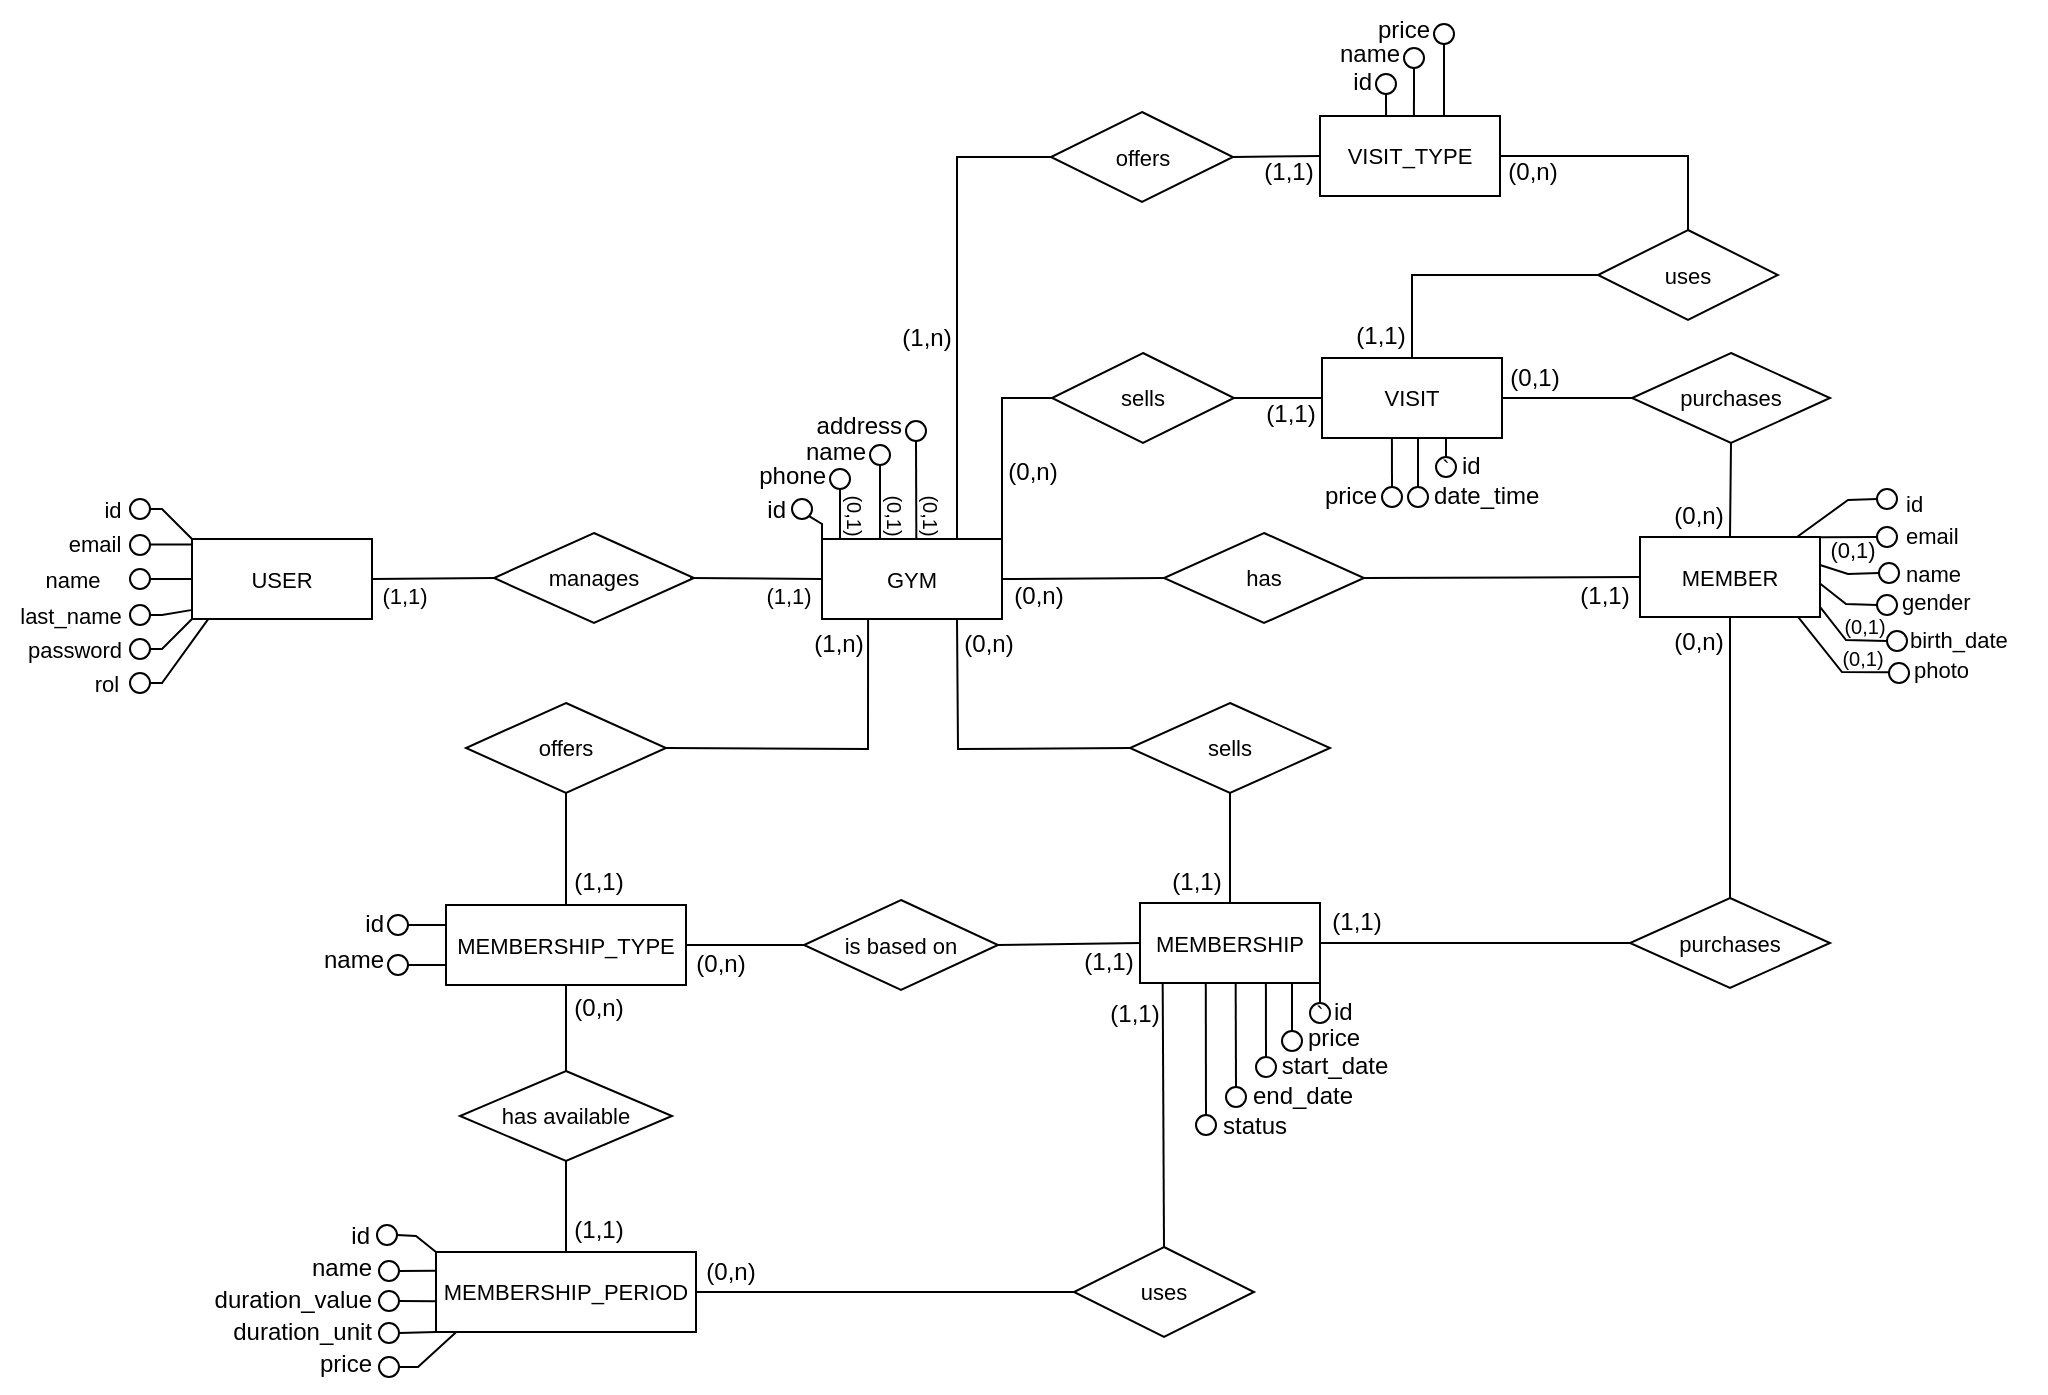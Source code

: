 <mxfile>
    <diagram name="Page-1" id="sSaSapcUd3d00tL-vF7X">
        <mxGraphModel dx="-224" dy="164" grid="0" gridSize="10" guides="1" tooltips="1" connect="1" arrows="1" fold="1" page="0" pageScale="1" pageWidth="1100" pageHeight="850" math="0" shadow="0">
            <root>
                <mxCell id="0"/>
                <mxCell id="1" parent="0"/>
                <mxCell id="g0mLWEBlBg2iRlSw4-VQ-2" value="&lt;font&gt;USER&lt;/font&gt;" style="rounded=0;whiteSpace=wrap;html=1;fillColor=none;fontSize=11;" parent="1" vertex="1">
                    <mxGeometry x="692" y="315.5" width="90" height="40" as="geometry"/>
                </mxCell>
                <mxCell id="g0mLWEBlBg2iRlSw4-VQ-3" value="" style="ellipse;whiteSpace=wrap;html=1;aspect=fixed;fillColor=light-dark(#FFFFFF,#FFFFFF);fontSize=11;" parent="1" vertex="1">
                    <mxGeometry x="661" y="295.5" width="10" height="10" as="geometry"/>
                </mxCell>
                <mxCell id="g0mLWEBlBg2iRlSw4-VQ-4" value="id" style="text;html=1;align=center;verticalAlign=middle;resizable=0;points=[];autosize=1;strokeColor=none;fillColor=none;fontSize=11;" parent="1" vertex="1">
                    <mxGeometry x="637" y="285.5" width="30" height="30" as="geometry"/>
                </mxCell>
                <mxCell id="g0mLWEBlBg2iRlSw4-VQ-5" value="email" style="text;html=1;align=center;verticalAlign=middle;resizable=0;points=[];autosize=1;strokeColor=none;fillColor=none;fontSize=11;" parent="1" vertex="1">
                    <mxGeometry x="618" y="302.5" width="50" height="30" as="geometry"/>
                </mxCell>
                <mxCell id="g0mLWEBlBg2iRlSw4-VQ-6" value="" style="endArrow=none;html=1;rounded=0;entryX=1;entryY=0.5;entryDx=0;entryDy=0;fontSize=11;" parent="1" target="g0mLWEBlBg2iRlSw4-VQ-3" edge="1">
                    <mxGeometry width="50" height="50" relative="1" as="geometry">
                        <mxPoint x="692" y="315.5" as="sourcePoint"/>
                        <mxPoint x="647.0" y="320.5" as="targetPoint"/>
                        <Array as="points">
                            <mxPoint x="677" y="300.5"/>
                        </Array>
                    </mxGeometry>
                </mxCell>
                <mxCell id="g0mLWEBlBg2iRlSw4-VQ-7" value="" style="endArrow=none;html=1;rounded=0;entryX=1;entryY=0.5;entryDx=0;entryDy=0;exitX=0;exitY=0.5;exitDx=0;exitDy=0;fontSize=11;" parent="1" edge="1">
                    <mxGeometry width="50" height="50" relative="1" as="geometry">
                        <mxPoint x="692" y="318.3" as="sourcePoint"/>
                        <mxPoint x="662" y="318.3" as="targetPoint"/>
                    </mxGeometry>
                </mxCell>
                <mxCell id="g0mLWEBlBg2iRlSw4-VQ-8" value="password" style="text;html=1;align=center;verticalAlign=middle;resizable=0;points=[];autosize=1;strokeColor=none;fillColor=none;fontSize=11;" parent="1" vertex="1">
                    <mxGeometry x="598" y="355.5" width="70" height="30" as="geometry"/>
                </mxCell>
                <mxCell id="g0mLWEBlBg2iRlSw4-VQ-9" value="" style="ellipse;whiteSpace=wrap;html=1;aspect=fixed;fillColor=light-dark(#FFFFFF,#FFFFFF);fontSize=11;" parent="1" vertex="1">
                    <mxGeometry x="661" y="313.5" width="10" height="10" as="geometry"/>
                </mxCell>
                <mxCell id="g0mLWEBlBg2iRlSw4-VQ-10" value="" style="endArrow=none;html=1;rounded=0;entryX=-0.006;entryY=0.889;entryDx=0;entryDy=0;exitX=1;exitY=0.5;exitDx=0;exitDy=0;fontSize=11;entryPerimeter=0;" parent="1" source="g0mLWEBlBg2iRlSw4-VQ-12" target="g0mLWEBlBg2iRlSw4-VQ-2" edge="1">
                    <mxGeometry width="50" height="50" relative="1" as="geometry">
                        <mxPoint x="682" y="363.5" as="sourcePoint"/>
                        <mxPoint x="702" y="378.5" as="targetPoint"/>
                        <Array as="points">
                            <mxPoint x="677" y="353.5"/>
                        </Array>
                    </mxGeometry>
                </mxCell>
                <mxCell id="g0mLWEBlBg2iRlSw4-VQ-11" value="name" style="text;html=1;align=center;verticalAlign=middle;resizable=0;points=[];autosize=1;strokeColor=none;fillColor=none;fontSize=11;" parent="1" vertex="1">
                    <mxGeometry x="609" y="323.5" width="46" height="25" as="geometry"/>
                </mxCell>
                <mxCell id="g0mLWEBlBg2iRlSw4-VQ-12" value="" style="ellipse;whiteSpace=wrap;html=1;aspect=fixed;fillColor=none;fontSize=11;" parent="1" vertex="1">
                    <mxGeometry x="661" y="348.5" width="10" height="10" as="geometry"/>
                </mxCell>
                <mxCell id="g0mLWEBlBg2iRlSw4-VQ-13" value="" style="endArrow=none;html=1;rounded=0;entryX=1;entryY=0.5;entryDx=0;entryDy=0;exitX=0;exitY=0.5;exitDx=0;exitDy=0;fontSize=11;" parent="1" source="g0mLWEBlBg2iRlSw4-VQ-2" target="g0mLWEBlBg2iRlSw4-VQ-14" edge="1">
                    <mxGeometry width="50" height="50" relative="1" as="geometry">
                        <mxPoint x="691.64" y="340.5" as="sourcePoint"/>
                        <mxPoint x="667.0" y="340.5" as="targetPoint"/>
                    </mxGeometry>
                </mxCell>
                <mxCell id="g0mLWEBlBg2iRlSw4-VQ-14" value="" style="ellipse;whiteSpace=wrap;html=1;aspect=fixed;fillColor=none;fontSize=11;" parent="1" vertex="1">
                    <mxGeometry x="661" y="330.5" width="10" height="10" as="geometry"/>
                </mxCell>
                <mxCell id="g0mLWEBlBg2iRlSw4-VQ-15" value="&lt;font style=&quot;vertical-align: inherit;&quot;&gt;&lt;font style=&quot;vertical-align: inherit;&quot;&gt;&lt;font style=&quot;vertical-align: inherit;&quot;&gt;&lt;font style=&quot;vertical-align: inherit;&quot;&gt;last_name&lt;/font&gt;&lt;/font&gt;&lt;/font&gt;&lt;/font&gt;" style="text;html=1;align=center;verticalAlign=middle;resizable=0;points=[];autosize=1;strokeColor=none;fillColor=none;fontSize=11;" parent="1" vertex="1">
                    <mxGeometry x="596" y="338.5" width="70" height="30" as="geometry"/>
                </mxCell>
                <mxCell id="g0mLWEBlBg2iRlSw4-VQ-16" value="" style="endArrow=none;html=1;rounded=0;entryX=0;entryY=1;entryDx=0;entryDy=0;exitX=1;exitY=0.5;exitDx=0;exitDy=0;fontSize=11;" parent="1" source="g0mLWEBlBg2iRlSw4-VQ-17" target="g0mLWEBlBg2iRlSw4-VQ-2" edge="1">
                    <mxGeometry width="50" height="50" relative="1" as="geometry">
                        <mxPoint x="682" y="380.5" as="sourcePoint"/>
                        <mxPoint x="691" y="368.5" as="targetPoint"/>
                        <Array as="points">
                            <mxPoint x="677" y="370.5"/>
                        </Array>
                    </mxGeometry>
                </mxCell>
                <mxCell id="g0mLWEBlBg2iRlSw4-VQ-17" value="" style="ellipse;whiteSpace=wrap;html=1;aspect=fixed;fillColor=none;fontSize=11;" parent="1" vertex="1">
                    <mxGeometry x="661" y="365.5" width="10" height="10" as="geometry"/>
                </mxCell>
                <mxCell id="g0mLWEBlBg2iRlSw4-VQ-18" value="" style="endArrow=none;html=1;rounded=0;entryX=0.092;entryY=0.996;entryDx=0;entryDy=0;exitX=1;exitY=0.5;exitDx=0;exitDy=0;fontSize=11;entryPerimeter=0;" parent="1" source="g0mLWEBlBg2iRlSw4-VQ-19" target="g0mLWEBlBg2iRlSw4-VQ-2" edge="1">
                    <mxGeometry width="50" height="50" relative="1" as="geometry">
                        <mxPoint x="682" y="397.5" as="sourcePoint"/>
                        <mxPoint x="692" y="372.5" as="targetPoint"/>
                        <Array as="points">
                            <mxPoint x="677" y="387.5"/>
                        </Array>
                    </mxGeometry>
                </mxCell>
                <mxCell id="g0mLWEBlBg2iRlSw4-VQ-19" value="" style="ellipse;whiteSpace=wrap;html=1;aspect=fixed;fillColor=none;fontSize=11;" parent="1" vertex="1">
                    <mxGeometry x="661" y="382.5" width="10" height="10" as="geometry"/>
                </mxCell>
                <mxCell id="g0mLWEBlBg2iRlSw4-VQ-20" value="&lt;font style=&quot;vertical-align: inherit;&quot;&gt;&lt;font style=&quot;vertical-align: inherit;&quot;&gt;rol&lt;/font&gt;&lt;/font&gt;" style="text;html=1;align=center;verticalAlign=middle;resizable=0;points=[];autosize=1;strokeColor=none;fillColor=none;fontSize=11;" parent="1" vertex="1">
                    <mxGeometry x="629" y="372.5" width="40" height="30" as="geometry"/>
                </mxCell>
                <mxCell id="g0mLWEBlBg2iRlSw4-VQ-21" value="&lt;font&gt;&lt;font style=&quot;vertical-align: inherit;&quot;&gt;&lt;font style=&quot;vertical-align: inherit;&quot;&gt;GYM&lt;/font&gt;&lt;/font&gt;&lt;/font&gt;" style="rounded=0;whiteSpace=wrap;html=1;fillColor=none;fontSize=11;" parent="1" vertex="1">
                    <mxGeometry x="1007" y="315.5" width="90" height="40" as="geometry"/>
                </mxCell>
                <mxCell id="g0mLWEBlBg2iRlSw4-VQ-23" value="" style="ellipse;whiteSpace=wrap;html=1;aspect=fixed;fillColor=light-dark(#FFFFFF,#FFFFFF);fontSize=11;" parent="1" vertex="1">
                    <mxGeometry x="992" y="295.5" width="10" height="10" as="geometry"/>
                </mxCell>
                <mxCell id="g0mLWEBlBg2iRlSw4-VQ-24" value="" style="endArrow=none;html=1;rounded=0;entryX=1;entryY=1;entryDx=0;entryDy=0;fontSize=11;exitX=0;exitY=0;exitDx=0;exitDy=0;" parent="1" source="g0mLWEBlBg2iRlSw4-VQ-21" target="g0mLWEBlBg2iRlSw4-VQ-23" edge="1">
                    <mxGeometry width="50" height="50" relative="1" as="geometry">
                        <mxPoint x="1007" y="315.5" as="sourcePoint"/>
                        <mxPoint x="962.0" y="320.5" as="targetPoint"/>
                        <Array as="points">
                            <mxPoint x="1007" y="308"/>
                        </Array>
                    </mxGeometry>
                </mxCell>
                <mxCell id="g0mLWEBlBg2iRlSw4-VQ-25" value="&lt;font style=&quot;vertical-align: inherit;&quot;&gt;&lt;font style=&quot;vertical-align: inherit;&quot;&gt;id&lt;/font&gt;&lt;/font&gt;" style="text;html=1;align=right;verticalAlign=middle;resizable=0;points=[];autosize=1;strokeColor=none;fillColor=none;" parent="1" vertex="1">
                    <mxGeometry x="960" y="285.5" width="30" height="30" as="geometry"/>
                </mxCell>
                <mxCell id="g0mLWEBlBg2iRlSw4-VQ-26" value="" style="endArrow=none;html=1;rounded=0;entryX=0.5;entryY=1;entryDx=0;entryDy=0;fontSize=11;exitX=0.413;exitY=-0.007;exitDx=0;exitDy=0;exitPerimeter=0;" parent="1" target="g0mLWEBlBg2iRlSw4-VQ-27" edge="1">
                    <mxGeometry width="50" height="50" relative="1" as="geometry">
                        <mxPoint x="1054.17" y="315.22" as="sourcePoint"/>
                        <mxPoint x="1054.5" y="292.5" as="targetPoint"/>
                    </mxGeometry>
                </mxCell>
                <mxCell id="g0mLWEBlBg2iRlSw4-VQ-27" value="" style="ellipse;whiteSpace=wrap;html=1;aspect=fixed;fillColor=none;fontSize=11;" parent="1" vertex="1">
                    <mxGeometry x="1049" y="256.5" width="10" height="10" as="geometry"/>
                </mxCell>
                <mxCell id="g0mLWEBlBg2iRlSw4-VQ-28" value="&lt;font style=&quot;vertical-align: inherit;&quot;&gt;&lt;font style=&quot;vertical-align: inherit;&quot;&gt;name&lt;/font&gt;&lt;/font&gt;" style="text;html=1;align=right;verticalAlign=middle;resizable=0;points=[];autosize=1;strokeColor=none;fillColor=none;" parent="1" vertex="1">
                    <mxGeometry x="980" y="256.5" width="50" height="30" as="geometry"/>
                </mxCell>
                <mxCell id="g0mLWEBlBg2iRlSw4-VQ-30" value="" style="endArrow=none;html=1;rounded=0;entryX=0.5;entryY=1;entryDx=0;entryDy=0;fontSize=11;exitX=0.413;exitY=-0.007;exitDx=0;exitDy=0;exitPerimeter=0;" parent="1" target="g0mLWEBlBg2iRlSw4-VQ-31" edge="1">
                    <mxGeometry width="50" height="50" relative="1" as="geometry">
                        <mxPoint x="1036" y="315.5" as="sourcePoint"/>
                        <mxPoint x="1036.5" y="292.5" as="targetPoint"/>
                    </mxGeometry>
                </mxCell>
                <mxCell id="g0mLWEBlBg2iRlSw4-VQ-31" value="" style="ellipse;whiteSpace=wrap;html=1;aspect=fixed;fillColor=none;fontSize=11;" parent="1" vertex="1">
                    <mxGeometry x="1031" y="268.5" width="10" height="10" as="geometry"/>
                </mxCell>
                <mxCell id="g0mLWEBlBg2iRlSw4-VQ-32" value="&lt;font style=&quot;vertical-align: inherit;&quot;&gt;&lt;font style=&quot;vertical-align: inherit;&quot;&gt;address&lt;/font&gt;&lt;/font&gt;" style="text;html=1;align=right;verticalAlign=middle;resizable=0;points=[];autosize=1;strokeColor=none;fillColor=none;" parent="1" vertex="1">
                    <mxGeometry x="978" y="243.5" width="70" height="30" as="geometry"/>
                </mxCell>
                <mxCell id="g0mLWEBlBg2iRlSw4-VQ-33" value="" style="ellipse;whiteSpace=wrap;html=1;aspect=fixed;fillColor=light-dark(#FFFFFF,#FFFFFF);fontSize=11;" parent="1" vertex="1">
                    <mxGeometry x="1011" y="280.5" width="10" height="10" as="geometry"/>
                </mxCell>
                <mxCell id="g0mLWEBlBg2iRlSw4-VQ-34" value="" style="endArrow=none;html=1;rounded=0;entryX=0.5;entryY=1;entryDx=0;entryDy=0;fontSize=11;" parent="1" target="g0mLWEBlBg2iRlSw4-VQ-33" edge="1">
                    <mxGeometry width="50" height="50" relative="1" as="geometry">
                        <mxPoint x="1016" y="315.5" as="sourcePoint"/>
                        <mxPoint x="971.0" y="320.5" as="targetPoint"/>
                    </mxGeometry>
                </mxCell>
                <mxCell id="g0mLWEBlBg2iRlSw4-VQ-35" value="&lt;font style=&quot;vertical-align: inherit;&quot;&gt;&lt;font style=&quot;vertical-align: inherit;&quot;&gt;&lt;font style=&quot;vertical-align: inherit;&quot;&gt;&lt;font style=&quot;vertical-align: inherit;&quot;&gt;phone&lt;/font&gt;&lt;/font&gt;&lt;/font&gt;&lt;/font&gt;" style="text;html=1;align=right;verticalAlign=middle;resizable=0;points=[];autosize=1;strokeColor=none;fillColor=none;" parent="1" vertex="1">
                    <mxGeometry x="950" y="268.5" width="60" height="30" as="geometry"/>
                </mxCell>
                <mxCell id="g0mLWEBlBg2iRlSw4-VQ-36" value="&lt;font style=&quot;vertical-align: inherit;&quot;&gt;&lt;font style=&quot;vertical-align: inherit;&quot;&gt;(0,1)&lt;/font&gt;&lt;/font&gt;" style="text;html=1;align=center;verticalAlign=middle;resizable=0;points=[];autosize=1;strokeColor=none;fillColor=none;fontSize=10;rotation=90;" parent="1" vertex="1">
                    <mxGeometry x="1004" y="288.5" width="40" height="30" as="geometry"/>
                </mxCell>
                <mxCell id="g0mLWEBlBg2iRlSw4-VQ-39" value="" style="endArrow=none;html=1;rounded=0;entryX=0;entryY=0.5;entryDx=0;entryDy=0;exitX=1;exitY=0.5;exitDx=0;exitDy=0;" parent="1" source="g0mLWEBlBg2iRlSw4-VQ-2" target="g0mLWEBlBg2iRlSw4-VQ-40" edge="1">
                    <mxGeometry width="50" height="50" relative="1" as="geometry">
                        <mxPoint x="805" y="365.5" as="sourcePoint"/>
                        <mxPoint x="855" y="315.5" as="targetPoint"/>
                    </mxGeometry>
                </mxCell>
                <mxCell id="g0mLWEBlBg2iRlSw4-VQ-40" value="&lt;font style=&quot;vertical-align: inherit;&quot;&gt;&lt;font style=&quot;vertical-align: inherit;&quot;&gt;&lt;font style=&quot;vertical-align: inherit;&quot;&gt;&lt;font style=&quot;vertical-align: inherit;&quot;&gt;manages&lt;/font&gt;&lt;/font&gt;&lt;/font&gt;&lt;/font&gt;" style="shape=rhombus;perimeter=rhombusPerimeter;whiteSpace=wrap;html=1;align=center;fillColor=none;fontSize=11;" parent="1" vertex="1">
                    <mxGeometry x="843" y="312.5" width="100" height="45" as="geometry"/>
                </mxCell>
                <mxCell id="g0mLWEBlBg2iRlSw4-VQ-42" value="" style="endArrow=none;html=1;rounded=0;entryX=0;entryY=0.5;entryDx=0;entryDy=0;exitX=1;exitY=0.5;exitDx=0;exitDy=0;" parent="1" target="g0mLWEBlBg2iRlSw4-VQ-21" edge="1">
                    <mxGeometry width="50" height="50" relative="1" as="geometry">
                        <mxPoint x="941" y="335" as="sourcePoint"/>
                        <mxPoint x="951" y="385.5" as="targetPoint"/>
                    </mxGeometry>
                </mxCell>
                <mxCell id="g0mLWEBlBg2iRlSw4-VQ-44" value="&lt;font style=&quot;font-size: 11px;&quot;&gt;(1,1)&lt;/font&gt;" style="text;html=1;align=center;verticalAlign=middle;resizable=0;points=[];autosize=1;strokeColor=none;fillColor=none;" parent="1" vertex="1">
                    <mxGeometry x="773" y="328.5" width="50" height="30" as="geometry"/>
                </mxCell>
                <mxCell id="g0mLWEBlBg2iRlSw4-VQ-45" value="&lt;font style=&quot;font-size: 11px;&quot;&gt;(1,1)&lt;/font&gt;" style="text;html=1;align=center;verticalAlign=middle;resizable=0;points=[];autosize=1;strokeColor=none;fillColor=none;" parent="1" vertex="1">
                    <mxGeometry x="965" y="328.5" width="50" height="30" as="geometry"/>
                </mxCell>
                <mxCell id="U3JI14pHx9eP_fwrzk_K-1" value="&lt;font&gt;&lt;font style=&quot;vertical-align: inherit;&quot;&gt;&lt;font style=&quot;vertical-align: inherit;&quot;&gt;MEMBERSHIP_TYPE&lt;/font&gt;&lt;/font&gt;&lt;/font&gt;" style="rounded=0;whiteSpace=wrap;html=1;fillColor=none;fontSize=11;" parent="1" vertex="1">
                    <mxGeometry x="819" y="498.5" width="120" height="40" as="geometry"/>
                </mxCell>
                <mxCell id="U3JI14pHx9eP_fwrzk_K-27" value="&lt;font&gt;&lt;font style=&quot;vertical-align: inherit;&quot;&gt;&lt;font style=&quot;vertical-align: inherit;&quot;&gt;MEMBERSHIP&lt;/font&gt;&lt;/font&gt;&lt;/font&gt;" style="rounded=0;whiteSpace=wrap;html=1;fillColor=none;fontSize=11;" parent="1" vertex="1">
                    <mxGeometry x="1166" y="497.5" width="90" height="40" as="geometry"/>
                </mxCell>
                <mxCell id="U3JI14pHx9eP_fwrzk_K-28" value="&lt;font style=&quot;vertical-align: inherit;&quot;&gt;&lt;font style=&quot;vertical-align: inherit;&quot;&gt;&lt;font style=&quot;vertical-align: inherit;&quot;&gt;&lt;font style=&quot;vertical-align: inherit;&quot;&gt;has&lt;/font&gt;&lt;/font&gt;&lt;/font&gt;&lt;/font&gt;" style="shape=rhombus;perimeter=rhombusPerimeter;whiteSpace=wrap;html=1;align=center;fillColor=none;fontSize=11;" parent="1" vertex="1">
                    <mxGeometry x="1178" y="312.5" width="100" height="45" as="geometry"/>
                </mxCell>
                <mxCell id="U3JI14pHx9eP_fwrzk_K-30" value="" style="endArrow=none;html=1;rounded=0;entryX=0;entryY=0.5;entryDx=0;entryDy=0;exitX=1;exitY=0.5;exitDx=0;exitDy=0;" parent="1" source="g0mLWEBlBg2iRlSw4-VQ-21" target="U3JI14pHx9eP_fwrzk_K-28" edge="1">
                    <mxGeometry width="50" height="50" relative="1" as="geometry">
                        <mxPoint x="1046" y="401.5" as="sourcePoint"/>
                        <mxPoint x="1045" y="364.5" as="targetPoint"/>
                    </mxGeometry>
                </mxCell>
                <mxCell id="U3JI14pHx9eP_fwrzk_K-31" value="" style="endArrow=none;html=1;rounded=0;entryX=0.75;entryY=1;entryDx=0;entryDy=0;exitX=0;exitY=0.5;exitDx=0;exitDy=0;" parent="1" source="BdBJVadAsHIX_H4UZDUO-35" target="g0mLWEBlBg2iRlSw4-VQ-21" edge="1">
                    <mxGeometry width="50" height="50" relative="1" as="geometry">
                        <mxPoint x="1055" y="484.5" as="sourcePoint"/>
                        <mxPoint x="1197" y="334.5" as="targetPoint"/>
                        <Array as="points">
                            <mxPoint x="1075" y="420.5"/>
                        </Array>
                    </mxGeometry>
                </mxCell>
                <mxCell id="U3JI14pHx9eP_fwrzk_K-33" value="&lt;font&gt;&lt;font style=&quot;vertical-align: inherit;&quot;&gt;&lt;font style=&quot;vertical-align: inherit;&quot;&gt;MEMBER&lt;/font&gt;&lt;/font&gt;&lt;/font&gt;" style="rounded=0;whiteSpace=wrap;html=1;fillColor=none;fontSize=11;" parent="1" vertex="1">
                    <mxGeometry x="1416" y="314.5" width="90" height="40" as="geometry"/>
                </mxCell>
                <mxCell id="U3JI14pHx9eP_fwrzk_K-54" value="" style="ellipse;whiteSpace=wrap;html=1;aspect=fixed;fillColor=light-dark(#FFFFFF,#FFFFFF);fontSize=11;" parent="1" vertex="1">
                    <mxGeometry x="1534.5" y="290.5" width="10" height="10" as="geometry"/>
                </mxCell>
                <mxCell id="U3JI14pHx9eP_fwrzk_K-55" value="id" style="text;html=1;align=left;verticalAlign=middle;resizable=0;points=[];autosize=1;strokeColor=none;fillColor=none;fontSize=11;" parent="1" vertex="1">
                    <mxGeometry x="1547" y="282.5" width="30" height="30" as="geometry"/>
                </mxCell>
                <mxCell id="U3JI14pHx9eP_fwrzk_K-56" value="email" style="text;html=1;align=left;verticalAlign=middle;resizable=0;points=[];autosize=1;strokeColor=none;fillColor=none;fontSize=11;" parent="1" vertex="1">
                    <mxGeometry x="1547" y="298.5" width="50" height="30" as="geometry"/>
                </mxCell>
                <mxCell id="U3JI14pHx9eP_fwrzk_K-57" value="" style="endArrow=none;html=1;rounded=0;entryX=0;entryY=0.5;entryDx=0;entryDy=0;fontSize=11;exitX=0.874;exitY=-0.003;exitDx=0;exitDy=0;exitPerimeter=0;" parent="1" source="U3JI14pHx9eP_fwrzk_K-33" target="U3JI14pHx9eP_fwrzk_K-54" edge="1">
                    <mxGeometry width="50" height="50" relative="1" as="geometry">
                        <mxPoint x="1496.01" y="311.5" as="sourcePoint"/>
                        <mxPoint x="1534.5" y="294.5" as="targetPoint"/>
                        <Array as="points">
                            <mxPoint x="1520" y="296"/>
                        </Array>
                    </mxGeometry>
                </mxCell>
                <mxCell id="U3JI14pHx9eP_fwrzk_K-58" value="" style="endArrow=none;html=1;rounded=0;entryX=0.5;entryY=0;entryDx=0;entryDy=0;exitX=1.001;exitY=0.228;exitDx=0;exitDy=0;fontSize=11;exitPerimeter=0;" parent="1" target="U3JI14pHx9eP_fwrzk_K-59" edge="1">
                    <mxGeometry width="50" height="50" relative="1" as="geometry">
                        <mxPoint x="1506.09" y="314.62" as="sourcePoint"/>
                        <mxPoint x="1543.5" y="314.3" as="targetPoint"/>
                    </mxGeometry>
                </mxCell>
                <mxCell id="U3JI14pHx9eP_fwrzk_K-59" value="" style="ellipse;whiteSpace=wrap;html=1;aspect=fixed;fillColor=light-dark(#FFFFFF,#FFFFFF);fontSize=11;direction=north;" parent="1" vertex="1">
                    <mxGeometry x="1534.5" y="309.5" width="10" height="10" as="geometry"/>
                </mxCell>
                <mxCell id="U3JI14pHx9eP_fwrzk_K-60" value="" style="endArrow=none;html=1;rounded=0;entryX=0;entryY=0.5;entryDx=0;entryDy=0;exitX=1;exitY=0.782;exitDx=0;exitDy=0;fontSize=11;exitPerimeter=0;" parent="1" target="U3JI14pHx9eP_fwrzk_K-62" edge="1">
                    <mxGeometry width="50" height="50" relative="1" as="geometry">
                        <mxPoint x="1506" y="337.78" as="sourcePoint"/>
                        <mxPoint x="1581.5" y="341.5" as="targetPoint"/>
                        <Array as="points">
                            <mxPoint x="1519" y="348"/>
                        </Array>
                    </mxGeometry>
                </mxCell>
                <mxCell id="U3JI14pHx9eP_fwrzk_K-61" value="name" style="text;html=1;align=left;verticalAlign=middle;resizable=0;points=[];autosize=1;strokeColor=none;fillColor=none;fontSize=11;" parent="1" vertex="1">
                    <mxGeometry x="1546.5" y="317.5" width="50" height="30" as="geometry"/>
                </mxCell>
                <mxCell id="U3JI14pHx9eP_fwrzk_K-62" value="" style="ellipse;whiteSpace=wrap;html=1;aspect=fixed;fillColor=none;fontSize=11;" parent="1" vertex="1">
                    <mxGeometry x="1534.5" y="343.5" width="10" height="10" as="geometry"/>
                </mxCell>
                <mxCell id="U3JI14pHx9eP_fwrzk_K-63" value="" style="endArrow=none;html=1;rounded=0;fontSize=11;exitX=0;exitY=0.5;exitDx=0;exitDy=0;entryX=1;entryY=0.5;entryDx=0;entryDy=0;" parent="1" source="U3JI14pHx9eP_fwrzk_K-64" edge="1">
                    <mxGeometry width="50" height="50" relative="1" as="geometry">
                        <mxPoint x="1581.5" y="333.5" as="sourcePoint"/>
                        <mxPoint x="1506" y="328.5" as="targetPoint"/>
                        <Array as="points">
                            <mxPoint x="1520" y="333"/>
                        </Array>
                    </mxGeometry>
                </mxCell>
                <mxCell id="U3JI14pHx9eP_fwrzk_K-64" value="" style="ellipse;whiteSpace=wrap;html=1;aspect=fixed;fillColor=none;fontSize=11;" parent="1" vertex="1">
                    <mxGeometry x="1535.5" y="327.5" width="10" height="10" as="geometry"/>
                </mxCell>
                <mxCell id="U3JI14pHx9eP_fwrzk_K-66" value="" style="endArrow=none;html=1;rounded=0;entryX=1.001;entryY=0.877;entryDx=0;entryDy=0;exitX=0;exitY=0.5;exitDx=0;exitDy=0;fontSize=11;entryPerimeter=0;" parent="1" source="U3JI14pHx9eP_fwrzk_K-67" target="U3JI14pHx9eP_fwrzk_K-33" edge="1">
                    <mxGeometry width="50" height="50" relative="1" as="geometry">
                        <mxPoint x="1563.5" y="374.5" as="sourcePoint"/>
                        <mxPoint x="1506" y="346.5" as="targetPoint"/>
                        <Array as="points">
                            <mxPoint x="1519" y="366"/>
                        </Array>
                    </mxGeometry>
                </mxCell>
                <mxCell id="U3JI14pHx9eP_fwrzk_K-67" value="" style="ellipse;whiteSpace=wrap;html=1;aspect=fixed;fillColor=none;fontSize=11;" parent="1" vertex="1">
                    <mxGeometry x="1539.5" y="361.5" width="10" height="10" as="geometry"/>
                </mxCell>
                <mxCell id="U3JI14pHx9eP_fwrzk_K-68" value="&lt;font style=&quot;vertical-align: inherit;&quot;&gt;&lt;font style=&quot;vertical-align: inherit;&quot;&gt;gender&lt;/font&gt;&lt;/font&gt;" style="text;html=1;align=left;verticalAlign=middle;resizable=0;points=[];autosize=1;strokeColor=none;fillColor=none;fontSize=11;" parent="1" vertex="1">
                    <mxGeometry x="1544.5" y="331.5" width="60" height="30" as="geometry"/>
                </mxCell>
                <mxCell id="U3JI14pHx9eP_fwrzk_K-70" value="" style="endArrow=none;html=1;rounded=0;entryX=0.88;entryY=1.004;entryDx=0;entryDy=0;fontSize=11;entryPerimeter=0;exitX=0.001;exitY=0.465;exitDx=0;exitDy=0;exitPerimeter=0;" parent="1" source="U3JI14pHx9eP_fwrzk_K-71" target="U3JI14pHx9eP_fwrzk_K-33" edge="1">
                    <mxGeometry width="50" height="50" relative="1" as="geometry">
                        <mxPoint x="1534" y="382" as="sourcePoint"/>
                        <mxPoint x="1493.22" y="348.7" as="targetPoint"/>
                        <Array as="points">
                            <mxPoint x="1517" y="382"/>
                        </Array>
                    </mxGeometry>
                </mxCell>
                <mxCell id="U3JI14pHx9eP_fwrzk_K-71" value="" style="ellipse;whiteSpace=wrap;html=1;aspect=fixed;fillColor=none;fontSize=11;" parent="1" vertex="1">
                    <mxGeometry x="1540.5" y="377.5" width="10" height="10" as="geometry"/>
                </mxCell>
                <mxCell id="U3JI14pHx9eP_fwrzk_K-72" value="photo" style="text;html=1;align=left;verticalAlign=middle;resizable=0;points=[];autosize=1;strokeColor=none;fillColor=none;fontSize=11;" parent="1" vertex="1">
                    <mxGeometry x="1551" y="368.5" width="46" height="25" as="geometry"/>
                </mxCell>
                <mxCell id="U3JI14pHx9eP_fwrzk_K-73" value="(0,1)" style="text;html=1;align=center;verticalAlign=middle;resizable=0;points=[];autosize=1;strokeColor=none;fillColor=none;fontSize=10;" parent="1" vertex="1">
                    <mxGeometry x="1507.5" y="362.5" width="39" height="24" as="geometry"/>
                </mxCell>
                <mxCell id="BdBJVadAsHIX_H4UZDUO-1" value="" style="endArrow=none;html=1;rounded=0;entryX=0;entryY=0.5;entryDx=0;entryDy=0;exitX=1;exitY=0.5;exitDx=0;exitDy=0;" parent="1" source="U3JI14pHx9eP_fwrzk_K-28" target="U3JI14pHx9eP_fwrzk_K-33" edge="1">
                    <mxGeometry width="50" height="50" relative="1" as="geometry">
                        <mxPoint x="1046" y="421.5" as="sourcePoint"/>
                        <mxPoint x="1045" y="384.5" as="targetPoint"/>
                    </mxGeometry>
                </mxCell>
                <mxCell id="BdBJVadAsHIX_H4UZDUO-2" value="(0,n)" style="text;html=1;align=center;verticalAlign=middle;resizable=0;points=[];autosize=1;strokeColor=none;fillColor=none;" parent="1" vertex="1">
                    <mxGeometry x="1090" y="328.5" width="50" height="30" as="geometry"/>
                </mxCell>
                <mxCell id="BdBJVadAsHIX_H4UZDUO-3" value="(1,1)" style="text;html=1;align=center;verticalAlign=middle;resizable=0;points=[];autosize=1;strokeColor=none;fillColor=none;" parent="1" vertex="1">
                    <mxGeometry x="1373" y="328.5" width="50" height="30" as="geometry"/>
                </mxCell>
                <mxCell id="BdBJVadAsHIX_H4UZDUO-4" value="" style="endArrow=none;html=1;rounded=0;entryX=1;entryY=0.5;entryDx=0;entryDy=0;exitX=0;exitY=0.25;exitDx=0;exitDy=0;fontSize=11;" parent="1" source="U3JI14pHx9eP_fwrzk_K-1" target="BdBJVadAsHIX_H4UZDUO-5" edge="1">
                    <mxGeometry width="50" height="50" relative="1" as="geometry">
                        <mxPoint x="819" y="513.5" as="sourcePoint"/>
                        <mxPoint x="768" y="514.5" as="targetPoint"/>
                    </mxGeometry>
                </mxCell>
                <mxCell id="BdBJVadAsHIX_H4UZDUO-5" value="" style="ellipse;whiteSpace=wrap;html=1;aspect=fixed;fillColor=light-dark(#FFFFFF,#FFFFFF);fontSize=11;" parent="1" vertex="1">
                    <mxGeometry x="790" y="503.5" width="10" height="10" as="geometry"/>
                </mxCell>
                <mxCell id="BdBJVadAsHIX_H4UZDUO-6" value="" style="endArrow=none;html=1;rounded=0;entryX=1;entryY=0.5;entryDx=0;entryDy=0;exitX=0;exitY=0.75;exitDx=0;exitDy=0;fontSize=11;" parent="1" source="U3JI14pHx9eP_fwrzk_K-1" target="BdBJVadAsHIX_H4UZDUO-7" edge="1">
                    <mxGeometry width="50" height="50" relative="1" as="geometry">
                        <mxPoint x="819" y="523.94" as="sourcePoint"/>
                        <mxPoint x="798" y="523.5" as="targetPoint"/>
                    </mxGeometry>
                </mxCell>
                <mxCell id="BdBJVadAsHIX_H4UZDUO-7" value="" style="ellipse;whiteSpace=wrap;html=1;aspect=fixed;fillColor=none;fontSize=11;" parent="1" vertex="1">
                    <mxGeometry x="790" y="523.5" width="10" height="10" as="geometry"/>
                </mxCell>
                <mxCell id="BdBJVadAsHIX_H4UZDUO-8" value="id" style="text;html=1;align=right;verticalAlign=middle;resizable=0;points=[];autosize=1;strokeColor=none;fillColor=none;" parent="1" vertex="1">
                    <mxGeometry x="759" y="492.5" width="30" height="30" as="geometry"/>
                </mxCell>
                <mxCell id="BdBJVadAsHIX_H4UZDUO-9" value="name" style="text;html=1;align=right;verticalAlign=middle;resizable=0;points=[];autosize=1;strokeColor=none;fillColor=none;" parent="1" vertex="1">
                    <mxGeometry x="739" y="511" width="50" height="30" as="geometry"/>
                </mxCell>
                <mxCell id="BdBJVadAsHIX_H4UZDUO-35" value="&lt;font style=&quot;vertical-align: inherit;&quot;&gt;&lt;font style=&quot;vertical-align: inherit;&quot;&gt;&lt;font style=&quot;vertical-align: inherit;&quot;&gt;&lt;font style=&quot;vertical-align: inherit;&quot;&gt;sells&lt;/font&gt;&lt;/font&gt;&lt;/font&gt;&lt;/font&gt;" style="shape=rhombus;perimeter=rhombusPerimeter;whiteSpace=wrap;html=1;align=center;fillColor=none;fontSize=11;" parent="1" vertex="1">
                    <mxGeometry x="1161" y="397.5" width="100" height="45" as="geometry"/>
                </mxCell>
                <mxCell id="BdBJVadAsHIX_H4UZDUO-36" value="&lt;font style=&quot;vertical-align: inherit;&quot;&gt;&lt;font style=&quot;vertical-align: inherit;&quot;&gt;&lt;font style=&quot;vertical-align: inherit;&quot;&gt;&lt;font style=&quot;vertical-align: inherit;&quot;&gt;offers&lt;/font&gt;&lt;/font&gt;&lt;/font&gt;&lt;/font&gt;" style="shape=rhombus;perimeter=rhombusPerimeter;whiteSpace=wrap;html=1;align=center;fillColor=none;fontSize=11;" parent="1" vertex="1">
                    <mxGeometry x="829" y="397.5" width="100" height="45" as="geometry"/>
                </mxCell>
                <mxCell id="BdBJVadAsHIX_H4UZDUO-37" value="" style="endArrow=none;html=1;rounded=0;entryX=0.256;entryY=1.001;entryDx=0;entryDy=0;exitX=1;exitY=0.5;exitDx=0;exitDy=0;entryPerimeter=0;" parent="1" source="BdBJVadAsHIX_H4UZDUO-36" target="g0mLWEBlBg2iRlSw4-VQ-21" edge="1">
                    <mxGeometry width="50" height="50" relative="1" as="geometry">
                        <mxPoint x="930" y="420" as="sourcePoint"/>
                        <mxPoint x="1030.5" y="355.5" as="targetPoint"/>
                        <Array as="points">
                            <mxPoint x="1030" y="420.5"/>
                        </Array>
                    </mxGeometry>
                </mxCell>
                <mxCell id="BdBJVadAsHIX_H4UZDUO-38" value="" style="endArrow=none;html=1;rounded=0;entryX=0.5;entryY=0;entryDx=0;entryDy=0;exitX=0.5;exitY=1;exitDx=0;exitDy=0;" parent="1" source="BdBJVadAsHIX_H4UZDUO-36" target="U3JI14pHx9eP_fwrzk_K-1" edge="1">
                    <mxGeometry width="50" height="50" relative="1" as="geometry">
                        <mxPoint x="943" y="406.5" as="sourcePoint"/>
                        <mxPoint x="1077" y="364.5" as="targetPoint"/>
                    </mxGeometry>
                </mxCell>
                <mxCell id="BdBJVadAsHIX_H4UZDUO-39" value="" style="endArrow=none;html=1;rounded=0;entryX=0.5;entryY=1;entryDx=0;entryDy=0;exitX=0.5;exitY=0;exitDx=0;exitDy=0;" parent="1" source="U3JI14pHx9eP_fwrzk_K-27" target="BdBJVadAsHIX_H4UZDUO-35" edge="1">
                    <mxGeometry width="50" height="50" relative="1" as="geometry">
                        <mxPoint x="1101" y="384.5" as="sourcePoint"/>
                        <mxPoint x="1117" y="430.5" as="targetPoint"/>
                    </mxGeometry>
                </mxCell>
                <mxCell id="BdBJVadAsHIX_H4UZDUO-40" value="is based on" style="shape=rhombus;perimeter=rhombusPerimeter;whiteSpace=wrap;html=1;align=center;fillColor=none;fontSize=11;" parent="1" vertex="1">
                    <mxGeometry x="998" y="496" width="97" height="45" as="geometry"/>
                </mxCell>
                <mxCell id="BdBJVadAsHIX_H4UZDUO-41" value="" style="endArrow=none;html=1;rounded=0;entryX=1;entryY=0.5;entryDx=0;entryDy=0;exitX=0;exitY=0.5;exitDx=0;exitDy=0;fontStyle=1" parent="1" source="BdBJVadAsHIX_H4UZDUO-40" target="U3JI14pHx9eP_fwrzk_K-1" edge="1">
                    <mxGeometry width="50" height="50" relative="1" as="geometry">
                        <mxPoint x="865" y="464.5" as="sourcePoint"/>
                        <mxPoint x="865" y="520.5" as="targetPoint"/>
                    </mxGeometry>
                </mxCell>
                <mxCell id="BdBJVadAsHIX_H4UZDUO-42" value="" style="endArrow=none;html=1;rounded=0;entryX=1;entryY=0.5;entryDx=0;entryDy=0;exitX=0;exitY=0.5;exitDx=0;exitDy=0;" parent="1" source="U3JI14pHx9eP_fwrzk_K-27" target="BdBJVadAsHIX_H4UZDUO-40" edge="1">
                    <mxGeometry width="50" height="50" relative="1" as="geometry">
                        <mxPoint x="1164" y="524.5" as="sourcePoint"/>
                        <mxPoint x="1095" y="524.5" as="targetPoint"/>
                    </mxGeometry>
                </mxCell>
                <mxCell id="BdBJVadAsHIX_H4UZDUO-46" value="start_date" style="text;html=1;align=center;verticalAlign=middle;resizable=0;points=[];autosize=1;strokeColor=none;fillColor=none;" parent="1" vertex="1">
                    <mxGeometry x="1223" y="563.5" width="80" height="30" as="geometry"/>
                </mxCell>
                <mxCell id="BdBJVadAsHIX_H4UZDUO-47" value="end_date" style="text;html=1;align=center;verticalAlign=middle;resizable=0;points=[];autosize=1;strokeColor=none;fillColor=none;" parent="1" vertex="1">
                    <mxGeometry x="1211.5" y="578.5" width="70" height="30" as="geometry"/>
                </mxCell>
                <mxCell id="BdBJVadAsHIX_H4UZDUO-48" value="status" style="text;html=1;align=center;verticalAlign=middle;resizable=0;points=[];autosize=1;strokeColor=none;fillColor=none;" parent="1" vertex="1">
                    <mxGeometry x="1193" y="593.5" width="60" height="30" as="geometry"/>
                </mxCell>
                <mxCell id="BdBJVadAsHIX_H4UZDUO-55" value="" style="ellipse;whiteSpace=wrap;html=1;aspect=fixed;fillColor=none;fontSize=11;" parent="1" vertex="1">
                    <mxGeometry x="1194" y="603.5" width="10" height="10" as="geometry"/>
                </mxCell>
                <mxCell id="BdBJVadAsHIX_H4UZDUO-56" value="" style="endArrow=none;html=1;rounded=0;exitX=0.5;exitY=0;exitDx=0;exitDy=0;entryX=0.521;entryY=1.002;entryDx=0;entryDy=0;entryPerimeter=0;" parent="1" source="BdBJVadAsHIX_H4UZDUO-55" edge="1">
                    <mxGeometry width="50" height="50" relative="1" as="geometry">
                        <mxPoint x="1173" y="587.5" as="sourcePoint"/>
                        <mxPoint x="1198.89" y="537.58" as="targetPoint"/>
                    </mxGeometry>
                </mxCell>
                <mxCell id="BdBJVadAsHIX_H4UZDUO-58" value="" style="ellipse;whiteSpace=wrap;html=1;aspect=fixed;fillColor=none;fontSize=11;" parent="1" vertex="1">
                    <mxGeometry x="1224" y="574.5" width="10" height="10" as="geometry"/>
                </mxCell>
                <mxCell id="BdBJVadAsHIX_H4UZDUO-59" value="" style="endArrow=none;html=1;rounded=0;exitX=0.5;exitY=0;exitDx=0;exitDy=0;entryX=0.855;entryY=1.001;entryDx=0;entryDy=0;entryPerimeter=0;" parent="1" source="BdBJVadAsHIX_H4UZDUO-58" edge="1">
                    <mxGeometry width="50" height="50" relative="1" as="geometry">
                        <mxPoint x="1203" y="564.5" as="sourcePoint"/>
                        <mxPoint x="1228.95" y="537.54" as="targetPoint"/>
                    </mxGeometry>
                </mxCell>
                <mxCell id="BdBJVadAsHIX_H4UZDUO-60" value="" style="ellipse;whiteSpace=wrap;html=1;aspect=fixed;fillColor=none;fontSize=11;" parent="1" vertex="1">
                    <mxGeometry x="1209" y="589.5" width="10" height="10" as="geometry"/>
                </mxCell>
                <mxCell id="BdBJVadAsHIX_H4UZDUO-61" value="" style="endArrow=none;html=1;rounded=0;exitX=0.5;exitY=0;exitDx=0;exitDy=0;entryX=0.687;entryY=1.001;entryDx=0;entryDy=0;entryPerimeter=0;" parent="1" source="BdBJVadAsHIX_H4UZDUO-60" edge="1">
                    <mxGeometry width="50" height="50" relative="1" as="geometry">
                        <mxPoint x="1188" y="580.5" as="sourcePoint"/>
                        <mxPoint x="1213.83" y="537.54" as="targetPoint"/>
                    </mxGeometry>
                </mxCell>
                <mxCell id="BdBJVadAsHIX_H4UZDUO-80" value="&lt;font&gt;&lt;font style=&quot;vertical-align: inherit;&quot;&gt;&lt;font style=&quot;vertical-align: inherit;&quot;&gt;MEMBERSHIP_PERIOD&lt;/font&gt;&lt;/font&gt;&lt;/font&gt;" style="rounded=0;whiteSpace=wrap;html=1;fillColor=none;fontSize=11;" parent="1" vertex="1">
                    <mxGeometry x="814" y="672" width="130" height="40" as="geometry"/>
                </mxCell>
                <mxCell id="BdBJVadAsHIX_H4UZDUO-81" value="" style="ellipse;whiteSpace=wrap;html=1;aspect=fixed;fillColor=none;fontSize=11;" parent="1" vertex="1">
                    <mxGeometry x="785.5" y="676.5" width="10" height="10" as="geometry"/>
                </mxCell>
                <mxCell id="BdBJVadAsHIX_H4UZDUO-82" value="name" style="text;html=1;align=right;verticalAlign=middle;resizable=0;points=[];autosize=1;strokeColor=none;fillColor=none;" parent="1" vertex="1">
                    <mxGeometry x="733" y="664.5" width="50" height="30" as="geometry"/>
                </mxCell>
                <mxCell id="BdBJVadAsHIX_H4UZDUO-83" value="" style="ellipse;whiteSpace=wrap;html=1;aspect=fixed;fillColor=none;fontSize=11;" parent="1" vertex="1">
                    <mxGeometry x="785.5" y="691.5" width="10" height="10" as="geometry"/>
                </mxCell>
                <mxCell id="BdBJVadAsHIX_H4UZDUO-84" value="" style="ellipse;whiteSpace=wrap;html=1;aspect=fixed;fillColor=none;fontSize=11;" parent="1" vertex="1">
                    <mxGeometry x="785.5" y="707.5" width="10" height="10" as="geometry"/>
                </mxCell>
                <mxCell id="BdBJVadAsHIX_H4UZDUO-85" value="duration_unit" style="text;html=1;align=right;verticalAlign=middle;resizable=0;points=[];autosize=1;strokeColor=none;fillColor=none;" parent="1" vertex="1">
                    <mxGeometry x="692.5" y="696.5" width="90" height="30" as="geometry"/>
                </mxCell>
                <mxCell id="BdBJVadAsHIX_H4UZDUO-86" value="" style="ellipse;whiteSpace=wrap;html=1;aspect=fixed;fillColor=none;fontSize=11;" parent="1" vertex="1">
                    <mxGeometry x="785.5" y="724.5" width="10" height="10" as="geometry"/>
                </mxCell>
                <mxCell id="BdBJVadAsHIX_H4UZDUO-87" value="price" style="text;html=1;align=right;verticalAlign=middle;resizable=0;points=[];autosize=1;strokeColor=none;fillColor=none;" parent="1" vertex="1">
                    <mxGeometry x="733" y="712.5" width="50" height="30" as="geometry"/>
                </mxCell>
                <mxCell id="BdBJVadAsHIX_H4UZDUO-88" value="" style="endArrow=none;html=1;rounded=0;entryX=1;entryY=0.5;entryDx=0;entryDy=0;exitX=0.001;exitY=0.233;exitDx=0;exitDy=0;fontSize=11;exitPerimeter=0;" parent="1" source="BdBJVadAsHIX_H4UZDUO-80" target="BdBJVadAsHIX_H4UZDUO-81" edge="1">
                    <mxGeometry width="50" height="50" relative="1" as="geometry">
                        <mxPoint x="813.87" y="688.08" as="sourcePoint"/>
                        <mxPoint x="741.5" y="679.5" as="targetPoint"/>
                    </mxGeometry>
                </mxCell>
                <mxCell id="BdBJVadAsHIX_H4UZDUO-89" value="" style="endArrow=none;html=1;rounded=0;entryX=1;entryY=0.5;entryDx=0;entryDy=0;exitX=0.001;exitY=0.34;exitDx=0;exitDy=0;fontSize=11;exitPerimeter=0;" parent="1" target="BdBJVadAsHIX_H4UZDUO-83" edge="1">
                    <mxGeometry width="50" height="50" relative="1" as="geometry">
                        <mxPoint x="814.13" y="696.6" as="sourcePoint"/>
                        <mxPoint x="752.5" y="686.5" as="targetPoint"/>
                    </mxGeometry>
                </mxCell>
                <mxCell id="BdBJVadAsHIX_H4UZDUO-90" value="" style="endArrow=none;html=1;rounded=0;exitX=1;exitY=0.5;exitDx=0;exitDy=0;fontSize=11;entryX=0;entryY=1;entryDx=0;entryDy=0;" parent="1" source="BdBJVadAsHIX_H4UZDUO-84" target="BdBJVadAsHIX_H4UZDUO-80" edge="1">
                    <mxGeometry width="50" height="50" relative="1" as="geometry">
                        <mxPoint x="773.5" y="701.5" as="sourcePoint"/>
                        <mxPoint x="814" y="710.48" as="targetPoint"/>
                    </mxGeometry>
                </mxCell>
                <mxCell id="BdBJVadAsHIX_H4UZDUO-91" value="" style="endArrow=none;html=1;rounded=0;entryX=1;entryY=0.5;entryDx=0;entryDy=0;exitX=0.077;exitY=1.003;exitDx=0;exitDy=0;fontSize=11;exitPerimeter=0;" parent="1" source="BdBJVadAsHIX_H4UZDUO-80" target="BdBJVadAsHIX_H4UZDUO-86" edge="1">
                    <mxGeometry width="50" height="50" relative="1" as="geometry">
                        <mxPoint x="824.01" y="718.24" as="sourcePoint"/>
                        <mxPoint x="794.5" y="735.5" as="targetPoint"/>
                        <Array as="points">
                            <mxPoint x="805" y="729.5"/>
                        </Array>
                    </mxGeometry>
                </mxCell>
                <mxCell id="BdBJVadAsHIX_H4UZDUO-92" value="duration_value" style="text;html=1;align=right;verticalAlign=middle;resizable=0;points=[];autosize=1;strokeColor=none;fillColor=none;" parent="1" vertex="1">
                    <mxGeometry x="682.5" y="680.5" width="100" height="30" as="geometry"/>
                </mxCell>
                <mxCell id="BdBJVadAsHIX_H4UZDUO-93" value="" style="ellipse;whiteSpace=wrap;html=1;aspect=fixed;fillColor=light-dark(#FFFFFF,#FFFFFF);fontSize=11;" parent="1" vertex="1">
                    <mxGeometry x="784.5" y="658.5" width="10" height="10" as="geometry"/>
                </mxCell>
                <mxCell id="BdBJVadAsHIX_H4UZDUO-94" value="id" style="text;html=1;align=right;verticalAlign=middle;resizable=0;points=[];autosize=1;strokeColor=none;fillColor=none;" parent="1" vertex="1">
                    <mxGeometry x="752" y="648.5" width="30" height="30" as="geometry"/>
                </mxCell>
                <mxCell id="BdBJVadAsHIX_H4UZDUO-95" value="" style="endArrow=none;html=1;rounded=0;entryX=1;entryY=0.5;entryDx=0;entryDy=0;exitX=0;exitY=0;exitDx=0;exitDy=0;fontSize=11;" parent="1" source="BdBJVadAsHIX_H4UZDUO-80" target="BdBJVadAsHIX_H4UZDUO-93" edge="1">
                    <mxGeometry width="50" height="50" relative="1" as="geometry">
                        <mxPoint x="814" y="672" as="sourcePoint"/>
                        <mxPoint x="741.5" y="663.5" as="targetPoint"/>
                        <Array as="points">
                            <mxPoint x="804" y="664"/>
                        </Array>
                    </mxGeometry>
                </mxCell>
                <mxCell id="BdBJVadAsHIX_H4UZDUO-96" value="has available" style="shape=rhombus;perimeter=rhombusPerimeter;whiteSpace=wrap;html=1;align=center;fillColor=none;fontSize=11;" parent="1" vertex="1">
                    <mxGeometry x="826" y="581.5" width="106" height="45" as="geometry"/>
                </mxCell>
                <mxCell id="BdBJVadAsHIX_H4UZDUO-97" value="" style="endArrow=none;html=1;rounded=0;entryX=0.5;entryY=1;entryDx=0;entryDy=0;exitX=0.5;exitY=0;exitDx=0;exitDy=0;fontStyle=1" parent="1" source="BdBJVadAsHIX_H4UZDUO-96" target="U3JI14pHx9eP_fwrzk_K-1" edge="1">
                    <mxGeometry width="50" height="50" relative="1" as="geometry">
                        <mxPoint x="1043" y="514.5" as="sourcePoint"/>
                        <mxPoint x="975" y="514.5" as="targetPoint"/>
                    </mxGeometry>
                </mxCell>
                <mxCell id="BdBJVadAsHIX_H4UZDUO-98" value="" style="endArrow=none;html=1;rounded=0;entryX=0.5;entryY=0;entryDx=0;entryDy=0;fontStyle=1;exitX=0.5;exitY=1;exitDx=0;exitDy=0;" parent="1" source="BdBJVadAsHIX_H4UZDUO-96" target="BdBJVadAsHIX_H4UZDUO-80" edge="1">
                    <mxGeometry width="50" height="50" relative="1" as="geometry">
                        <mxPoint x="885" y="634.5" as="sourcePoint"/>
                        <mxPoint x="875" y="574.5" as="targetPoint"/>
                    </mxGeometry>
                </mxCell>
                <mxCell id="BdBJVadAsHIX_H4UZDUO-99" value="(0,n)" style="text;html=1;align=center;verticalAlign=middle;resizable=0;points=[];autosize=1;strokeColor=none;fillColor=none;" parent="1" vertex="1">
                    <mxGeometry x="870" y="534.5" width="50" height="30" as="geometry"/>
                </mxCell>
                <mxCell id="BdBJVadAsHIX_H4UZDUO-100" value="(1,1)" style="text;html=1;align=center;verticalAlign=middle;resizable=0;points=[];autosize=1;strokeColor=none;fillColor=none;" parent="1" vertex="1">
                    <mxGeometry x="870" y="645.5" width="50" height="30" as="geometry"/>
                </mxCell>
                <mxCell id="BdBJVadAsHIX_H4UZDUO-101" value="(1,n)" style="text;html=1;align=center;verticalAlign=middle;resizable=0;points=[];autosize=1;strokeColor=none;fillColor=none;" parent="1" vertex="1">
                    <mxGeometry x="990" y="352.5" width="50" height="30" as="geometry"/>
                </mxCell>
                <mxCell id="BdBJVadAsHIX_H4UZDUO-102" value="(0,n)" style="text;html=1;align=center;verticalAlign=middle;resizable=0;points=[];autosize=1;strokeColor=none;fillColor=none;" parent="1" vertex="1">
                    <mxGeometry x="1068" y="354.5" width="43" height="26" as="geometry"/>
                </mxCell>
                <mxCell id="BdBJVadAsHIX_H4UZDUO-103" value="(1,1)" style="text;html=1;align=center;verticalAlign=middle;resizable=0;points=[];autosize=1;strokeColor=none;fillColor=none;" parent="1" vertex="1">
                    <mxGeometry x="870" y="471.5" width="50" height="30" as="geometry"/>
                </mxCell>
                <mxCell id="BdBJVadAsHIX_H4UZDUO-104" value="(1,1)" style="text;html=1;align=center;verticalAlign=middle;resizable=0;points=[];autosize=1;strokeColor=none;fillColor=none;" parent="1" vertex="1">
                    <mxGeometry x="1169" y="471.5" width="50" height="30" as="geometry"/>
                </mxCell>
                <mxCell id="BdBJVadAsHIX_H4UZDUO-105" value="(1,1)" style="text;html=1;align=center;verticalAlign=middle;resizable=0;points=[];autosize=1;strokeColor=none;fillColor=none;" parent="1" vertex="1">
                    <mxGeometry x="1125" y="512" width="50" height="30" as="geometry"/>
                </mxCell>
                <mxCell id="BdBJVadAsHIX_H4UZDUO-106" value="(0,n)" style="text;html=1;align=center;verticalAlign=middle;resizable=0;points=[];autosize=1;strokeColor=none;fillColor=none;" parent="1" vertex="1">
                    <mxGeometry x="931" y="512.5" width="50" height="30" as="geometry"/>
                </mxCell>
                <mxCell id="BdBJVadAsHIX_H4UZDUO-109" value="" style="endArrow=none;html=1;rounded=0;exitX=0.126;exitY=1.003;exitDx=0;exitDy=0;entryX=0.5;entryY=0;entryDx=0;entryDy=0;exitPerimeter=0;" parent="1" source="U3JI14pHx9eP_fwrzk_K-27" target="BdBJVadAsHIX_H4UZDUO-110" edge="1">
                    <mxGeometry width="50" height="50" relative="1" as="geometry">
                        <mxPoint x="1177" y="510.5" as="sourcePoint"/>
                        <mxPoint x="1187" y="681.5" as="targetPoint"/>
                    </mxGeometry>
                </mxCell>
                <mxCell id="BdBJVadAsHIX_H4UZDUO-110" value="uses" style="shape=rhombus;perimeter=rhombusPerimeter;whiteSpace=wrap;html=1;align=center;fillColor=none;fontSize=11;" parent="1" vertex="1">
                    <mxGeometry x="1133" y="669.5" width="90" height="45" as="geometry"/>
                </mxCell>
                <mxCell id="BdBJVadAsHIX_H4UZDUO-111" value="" style="endArrow=none;html=1;rounded=0;exitX=1;exitY=0.5;exitDx=0;exitDy=0;entryX=0;entryY=0.5;entryDx=0;entryDy=0;" parent="1" source="BdBJVadAsHIX_H4UZDUO-80" target="BdBJVadAsHIX_H4UZDUO-110" edge="1">
                    <mxGeometry width="50" height="50" relative="1" as="geometry">
                        <mxPoint x="1215" y="610.5" as="sourcePoint"/>
                        <mxPoint x="1115" y="736.5" as="targetPoint"/>
                    </mxGeometry>
                </mxCell>
                <mxCell id="BdBJVadAsHIX_H4UZDUO-112" value="" style="endArrow=none;html=1;rounded=0;entryX=0.5;entryY=0;entryDx=0;entryDy=0;exitX=1;exitY=1;exitDx=0;exitDy=0;fontSize=11;" parent="1" target="BdBJVadAsHIX_H4UZDUO-113" edge="1">
                    <mxGeometry width="50" height="50" relative="1" as="geometry">
                        <mxPoint x="1242" y="537.5" as="sourcePoint"/>
                        <mxPoint x="1291" y="548" as="targetPoint"/>
                    </mxGeometry>
                </mxCell>
                <mxCell id="BdBJVadAsHIX_H4UZDUO-113" value="" style="ellipse;whiteSpace=wrap;html=1;aspect=fixed;fillColor=none;fontSize=11;" parent="1" vertex="1">
                    <mxGeometry x="1237" y="561.5" width="10" height="10" as="geometry"/>
                </mxCell>
                <mxCell id="BdBJVadAsHIX_H4UZDUO-114" value="price" style="text;html=1;align=left;verticalAlign=middle;resizable=0;points=[];autosize=1;strokeColor=none;fillColor=none;" parent="1" vertex="1">
                    <mxGeometry x="1248" y="549.5" width="50" height="30" as="geometry"/>
                </mxCell>
                <mxCell id="BdBJVadAsHIX_H4UZDUO-115" value="(1,1)" style="text;html=1;align=center;verticalAlign=middle;resizable=0;points=[];autosize=1;strokeColor=none;fillColor=none;" parent="1" vertex="1">
                    <mxGeometry x="1138" y="537.5" width="50" height="30" as="geometry"/>
                </mxCell>
                <mxCell id="BdBJVadAsHIX_H4UZDUO-116" value="(0,n)" style="text;html=1;align=center;verticalAlign=middle;resizable=0;points=[];autosize=1;strokeColor=none;fillColor=none;" parent="1" vertex="1">
                    <mxGeometry x="936" y="666.5" width="50" height="30" as="geometry"/>
                </mxCell>
                <mxCell id="R1ElPfqIBxvPQvqKOZJK-1" value="" style="endArrow=none;html=1;rounded=0;entryX=0.5;entryY=0;entryDx=0;entryDy=0;exitX=1;exitY=1;exitDx=0;exitDy=0;fontSize=11;" parent="1" target="R1ElPfqIBxvPQvqKOZJK-2" edge="1">
                    <mxGeometry width="50" height="50" relative="1" as="geometry">
                        <mxPoint x="1256" y="537.5" as="sourcePoint"/>
                        <mxPoint x="1305" y="548" as="targetPoint"/>
                    </mxGeometry>
                </mxCell>
                <mxCell id="R1ElPfqIBxvPQvqKOZJK-2" value="`" style="ellipse;whiteSpace=wrap;html=1;aspect=fixed;fillColor=light-dark(#FFFFFF,#FFFFFF);fontSize=11;" parent="1" vertex="1">
                    <mxGeometry x="1251" y="547.5" width="10" height="10" as="geometry"/>
                </mxCell>
                <mxCell id="R1ElPfqIBxvPQvqKOZJK-3" value="id" style="text;html=1;align=left;verticalAlign=middle;resizable=0;points=[];autosize=1;strokeColor=none;fillColor=none;" parent="1" vertex="1">
                    <mxGeometry x="1261" y="536.5" width="30" height="30" as="geometry"/>
                </mxCell>
                <mxCell id="R1ElPfqIBxvPQvqKOZJK-5" value="&lt;font style=&quot;vertical-align: inherit;&quot;&gt;&lt;font style=&quot;vertical-align: inherit;&quot;&gt;&lt;font style=&quot;vertical-align: inherit;&quot;&gt;&lt;font style=&quot;vertical-align: inherit;&quot;&gt;purchases&lt;/font&gt;&lt;/font&gt;&lt;/font&gt;&lt;/font&gt;" style="shape=rhombus;perimeter=rhombusPerimeter;whiteSpace=wrap;html=1;align=center;fillColor=none;fontSize=11;" parent="1" vertex="1">
                    <mxGeometry x="1411" y="495" width="100" height="45" as="geometry"/>
                </mxCell>
                <mxCell id="R1ElPfqIBxvPQvqKOZJK-6" value="" style="endArrow=none;html=1;rounded=0;entryX=0.5;entryY=1;entryDx=0;entryDy=0;exitX=0.5;exitY=0;exitDx=0;exitDy=0;" parent="1" source="R1ElPfqIBxvPQvqKOZJK-5" target="U3JI14pHx9eP_fwrzk_K-33" edge="1">
                    <mxGeometry width="50" height="50" relative="1" as="geometry">
                        <mxPoint x="1267" y="499.5" as="sourcePoint"/>
                        <mxPoint x="1267" y="444.5" as="targetPoint"/>
                    </mxGeometry>
                </mxCell>
                <mxCell id="R1ElPfqIBxvPQvqKOZJK-7" value="" style="endArrow=none;html=1;rounded=0;entryX=1;entryY=0.5;entryDx=0;entryDy=0;exitX=0;exitY=0.5;exitDx=0;exitDy=0;" parent="1" source="R1ElPfqIBxvPQvqKOZJK-5" target="U3JI14pHx9eP_fwrzk_K-27" edge="1">
                    <mxGeometry width="50" height="50" relative="1" as="geometry">
                        <mxPoint x="1401" y="558.5" as="sourcePoint"/>
                        <mxPoint x="1375" y="434.5" as="targetPoint"/>
                    </mxGeometry>
                </mxCell>
                <mxCell id="R1ElPfqIBxvPQvqKOZJK-8" value="(0,n)" style="text;html=1;align=center;verticalAlign=middle;resizable=0;points=[];autosize=1;strokeColor=none;fillColor=none;" parent="1" vertex="1">
                    <mxGeometry x="1420" y="351.5" width="50" height="30" as="geometry"/>
                </mxCell>
                <mxCell id="R1ElPfqIBxvPQvqKOZJK-9" value="(1,1)" style="text;html=1;align=center;verticalAlign=middle;resizable=0;points=[];autosize=1;strokeColor=none;fillColor=none;" parent="1" vertex="1">
                    <mxGeometry x="1249" y="491.5" width="50" height="30" as="geometry"/>
                </mxCell>
                <mxCell id="R1ElPfqIBxvPQvqKOZJK-17" value="VISIT" style="rounded=0;whiteSpace=wrap;html=1;fillColor=none;fontSize=11;" parent="1" vertex="1">
                    <mxGeometry x="1257" y="225" width="90" height="40" as="geometry"/>
                </mxCell>
                <mxCell id="R1ElPfqIBxvPQvqKOZJK-18" value="VISIT_TYPE" style="rounded=0;whiteSpace=wrap;html=1;fillColor=none;fontSize=11;" parent="1" vertex="1">
                    <mxGeometry x="1256" y="104" width="90" height="40" as="geometry"/>
                </mxCell>
                <mxCell id="R1ElPfqIBxvPQvqKOZJK-21" value="&lt;font style=&quot;vertical-align: inherit;&quot;&gt;&lt;font style=&quot;vertical-align: inherit;&quot;&gt;&lt;font style=&quot;vertical-align: inherit;&quot;&gt;&lt;font style=&quot;vertical-align: inherit;&quot;&gt;offers&lt;/font&gt;&lt;/font&gt;&lt;/font&gt;&lt;/font&gt;" style="shape=rhombus;perimeter=rhombusPerimeter;whiteSpace=wrap;html=1;align=center;fillColor=none;fontSize=11;" parent="1" vertex="1">
                    <mxGeometry x="1121.5" y="102" width="91" height="45" as="geometry"/>
                </mxCell>
                <mxCell id="R1ElPfqIBxvPQvqKOZJK-23" value="" style="endArrow=none;html=1;rounded=0;entryX=0;entryY=0.5;entryDx=0;entryDy=0;exitX=1;exitY=0.5;exitDx=0;exitDy=0;" parent="1" source="R1ElPfqIBxvPQvqKOZJK-21" target="R1ElPfqIBxvPQvqKOZJK-18" edge="1">
                    <mxGeometry width="50" height="50" relative="1" as="geometry">
                        <mxPoint x="1125" y="297.5" as="sourcePoint"/>
                        <mxPoint x="1126" y="171.5" as="targetPoint"/>
                    </mxGeometry>
                </mxCell>
                <mxCell id="R1ElPfqIBxvPQvqKOZJK-37" value="" style="ellipse;whiteSpace=wrap;html=1;aspect=fixed;fillColor=light-dark(#FFFFFF,#FFFFFF);fontSize=11;" parent="1" vertex="1">
                    <mxGeometry x="1284" y="83" width="10" height="10" as="geometry"/>
                </mxCell>
                <mxCell id="R1ElPfqIBxvPQvqKOZJK-38" value="" style="endArrow=none;html=1;rounded=0;entryX=0.5;entryY=1;entryDx=0;entryDy=0;fontSize=11;exitX=0.367;exitY=0.004;exitDx=0;exitDy=0;exitPerimeter=0;" parent="1" source="R1ElPfqIBxvPQvqKOZJK-18" target="R1ElPfqIBxvPQvqKOZJK-37" edge="1">
                    <mxGeometry width="50" height="50" relative="1" as="geometry">
                        <mxPoint x="1289" y="104" as="sourcePoint"/>
                        <mxPoint x="1244.0" y="109" as="targetPoint"/>
                    </mxGeometry>
                </mxCell>
                <mxCell id="R1ElPfqIBxvPQvqKOZJK-39" value="&lt;font style=&quot;vertical-align: inherit;&quot;&gt;&lt;font style=&quot;vertical-align: inherit;&quot;&gt;id&lt;/font&gt;&lt;/font&gt;" style="text;html=1;align=right;verticalAlign=middle;resizable=0;points=[];autosize=1;strokeColor=none;fillColor=none;" parent="1" vertex="1">
                    <mxGeometry x="1253" y="72" width="30" height="30" as="geometry"/>
                </mxCell>
                <mxCell id="R1ElPfqIBxvPQvqKOZJK-42" value="&lt;font style=&quot;vertical-align: inherit;&quot;&gt;&lt;font style=&quot;vertical-align: inherit;&quot;&gt;price&lt;/font&gt;&lt;/font&gt;" style="text;html=1;align=right;verticalAlign=middle;resizable=0;points=[];autosize=1;strokeColor=none;fillColor=none;" parent="1" vertex="1">
                    <mxGeometry x="1262" y="46" width="50" height="30" as="geometry"/>
                </mxCell>
                <mxCell id="R1ElPfqIBxvPQvqKOZJK-43" value="" style="endArrow=none;html=1;rounded=0;entryX=0.5;entryY=1;entryDx=0;entryDy=0;fontSize=11;exitX=0.689;exitY=-0.001;exitDx=0;exitDy=0;exitPerimeter=0;" parent="1" source="R1ElPfqIBxvPQvqKOZJK-18" target="R1ElPfqIBxvPQvqKOZJK-44" edge="1">
                    <mxGeometry width="50" height="50" relative="1" as="geometry">
                        <mxPoint x="1318" y="104" as="sourcePoint"/>
                        <mxPoint x="1318.5" y="81" as="targetPoint"/>
                    </mxGeometry>
                </mxCell>
                <mxCell id="R1ElPfqIBxvPQvqKOZJK-44" value="" style="ellipse;whiteSpace=wrap;html=1;aspect=fixed;fillColor=none;fontSize=11;" parent="1" vertex="1">
                    <mxGeometry x="1313" y="58" width="10" height="10" as="geometry"/>
                </mxCell>
                <mxCell id="R1ElPfqIBxvPQvqKOZJK-46" value="" style="ellipse;whiteSpace=wrap;html=1;aspect=fixed;fillColor=none;fontSize=11;" parent="1" vertex="1">
                    <mxGeometry x="1298" y="70" width="10" height="10" as="geometry"/>
                </mxCell>
                <mxCell id="R1ElPfqIBxvPQvqKOZJK-47" value="" style="endArrow=none;html=1;rounded=0;entryX=0.5;entryY=1;entryDx=0;entryDy=0;fontSize=11;exitX=0.522;exitY=-0.001;exitDx=0;exitDy=0;exitPerimeter=0;" parent="1" source="R1ElPfqIBxvPQvqKOZJK-18" target="R1ElPfqIBxvPQvqKOZJK-46" edge="1">
                    <mxGeometry width="50" height="50" relative="1" as="geometry">
                        <mxPoint x="1303" y="104" as="sourcePoint"/>
                        <mxPoint x="1258.0" y="109" as="targetPoint"/>
                    </mxGeometry>
                </mxCell>
                <mxCell id="R1ElPfqIBxvPQvqKOZJK-48" value="&lt;font style=&quot;vertical-align: inherit;&quot;&gt;&lt;font style=&quot;vertical-align: inherit;&quot;&gt;&lt;font style=&quot;vertical-align: inherit;&quot;&gt;&lt;font style=&quot;vertical-align: inherit;&quot;&gt;name&lt;/font&gt;&lt;/font&gt;&lt;/font&gt;&lt;/font&gt;" style="text;html=1;align=right;verticalAlign=middle;resizable=0;points=[];autosize=1;strokeColor=none;fillColor=none;" parent="1" vertex="1">
                    <mxGeometry x="1247" y="58" width="50" height="30" as="geometry"/>
                </mxCell>
                <mxCell id="R1ElPfqIBxvPQvqKOZJK-53" value="(1,n)" style="text;html=1;align=center;verticalAlign=middle;resizable=0;points=[];autosize=1;strokeColor=none;fillColor=none;" parent="1" vertex="1">
                    <mxGeometry x="1034" y="200" width="50" height="30" as="geometry"/>
                </mxCell>
                <mxCell id="R1ElPfqIBxvPQvqKOZJK-54" value="(1,1)" style="text;html=1;align=center;verticalAlign=middle;resizable=0;points=[];autosize=1;strokeColor=none;fillColor=none;" parent="1" vertex="1">
                    <mxGeometry x="1215" y="117" width="50" height="30" as="geometry"/>
                </mxCell>
                <mxCell id="R1ElPfqIBxvPQvqKOZJK-56" value="&lt;font style=&quot;vertical-align: inherit;&quot;&gt;&lt;font style=&quot;vertical-align: inherit;&quot;&gt;&lt;font style=&quot;vertical-align: inherit;&quot;&gt;&lt;font style=&quot;vertical-align: inherit;&quot;&gt;sells&lt;/font&gt;&lt;/font&gt;&lt;/font&gt;&lt;/font&gt;" style="shape=rhombus;perimeter=rhombusPerimeter;whiteSpace=wrap;html=1;align=center;fillColor=none;fontSize=11;" parent="1" vertex="1">
                    <mxGeometry x="1122" y="222.5" width="91" height="45" as="geometry"/>
                </mxCell>
                <mxCell id="R1ElPfqIBxvPQvqKOZJK-58" value="" style="endArrow=none;html=1;rounded=0;entryX=0;entryY=0.5;entryDx=0;entryDy=0;exitX=1;exitY=0;exitDx=0;exitDy=0;edgeStyle=orthogonalEdgeStyle;" parent="1" source="g0mLWEBlBg2iRlSw4-VQ-21" target="R1ElPfqIBxvPQvqKOZJK-56" edge="1">
                    <mxGeometry width="50" height="50" relative="1" as="geometry">
                        <mxPoint x="1075" y="315.5" as="sourcePoint"/>
                        <mxPoint x="1123" y="245" as="targetPoint"/>
                    </mxGeometry>
                </mxCell>
                <mxCell id="R1ElPfqIBxvPQvqKOZJK-62" value="" style="endArrow=none;html=1;rounded=0;entryX=0;entryY=0.5;entryDx=0;entryDy=0;exitX=1;exitY=0.5;exitDx=0;exitDy=0;" parent="1" source="R1ElPfqIBxvPQvqKOZJK-56" target="R1ElPfqIBxvPQvqKOZJK-17" edge="1">
                    <mxGeometry width="50" height="50" relative="1" as="geometry">
                        <mxPoint x="1125" y="144.5" as="sourcePoint"/>
                        <mxPoint x="1189" y="144.5" as="targetPoint"/>
                    </mxGeometry>
                </mxCell>
                <mxCell id="R1ElPfqIBxvPQvqKOZJK-63" value="(0,n)" style="text;html=1;align=center;verticalAlign=middle;resizable=0;points=[];autosize=1;strokeColor=none;fillColor=none;" parent="1" vertex="1">
                    <mxGeometry x="1087" y="266.5" width="50" height="30" as="geometry"/>
                </mxCell>
                <mxCell id="R1ElPfqIBxvPQvqKOZJK-66" value="(1,1)" style="text;html=1;align=center;verticalAlign=middle;resizable=0;points=[];autosize=1;strokeColor=none;fillColor=none;" parent="1" vertex="1">
                    <mxGeometry x="1216" y="238" width="50" height="30" as="geometry"/>
                </mxCell>
                <mxCell id="R1ElPfqIBxvPQvqKOZJK-68" value="price" style="text;html=1;align=center;verticalAlign=middle;resizable=0;points=[];autosize=1;strokeColor=none;fillColor=none;" parent="1" vertex="1">
                    <mxGeometry x="1246" y="278.5" width="50" height="30" as="geometry"/>
                </mxCell>
                <mxCell id="R1ElPfqIBxvPQvqKOZJK-72" value="" style="ellipse;whiteSpace=wrap;html=1;aspect=fixed;fillColor=none;fontSize=11;" parent="1" vertex="1">
                    <mxGeometry x="1287" y="289.5" width="10" height="10" as="geometry"/>
                </mxCell>
                <mxCell id="R1ElPfqIBxvPQvqKOZJK-73" value="" style="endArrow=none;html=1;rounded=0;exitX=0.5;exitY=0;exitDx=0;exitDy=0;entryX=0.855;entryY=1.001;entryDx=0;entryDy=0;entryPerimeter=0;" parent="1" source="R1ElPfqIBxvPQvqKOZJK-72" edge="1">
                    <mxGeometry width="50" height="50" relative="1" as="geometry">
                        <mxPoint x="1266" y="291.5" as="sourcePoint"/>
                        <mxPoint x="1291.95" y="264.54" as="targetPoint"/>
                    </mxGeometry>
                </mxCell>
                <mxCell id="R1ElPfqIBxvPQvqKOZJK-76" value="" style="endArrow=none;html=1;rounded=0;entryX=0.5;entryY=0;entryDx=0;entryDy=0;exitX=1;exitY=1;exitDx=0;exitDy=0;fontSize=11;" parent="1" target="R1ElPfqIBxvPQvqKOZJK-77" edge="1">
                    <mxGeometry width="50" height="50" relative="1" as="geometry">
                        <mxPoint x="1305" y="264.5" as="sourcePoint"/>
                        <mxPoint x="1354" y="275" as="targetPoint"/>
                    </mxGeometry>
                </mxCell>
                <mxCell id="R1ElPfqIBxvPQvqKOZJK-77" value="" style="ellipse;whiteSpace=wrap;html=1;aspect=fixed;fillColor=none;fontSize=11;" parent="1" vertex="1">
                    <mxGeometry x="1300" y="289.5" width="10" height="10" as="geometry"/>
                </mxCell>
                <mxCell id="R1ElPfqIBxvPQvqKOZJK-78" value="date_time" style="text;html=1;align=left;verticalAlign=middle;resizable=0;points=[];autosize=1;strokeColor=none;fillColor=none;" parent="1" vertex="1">
                    <mxGeometry x="1311" y="278.5" width="80" height="30" as="geometry"/>
                </mxCell>
                <mxCell id="R1ElPfqIBxvPQvqKOZJK-79" value="" style="endArrow=none;html=1;rounded=0;entryX=0.5;entryY=0;entryDx=0;entryDy=0;exitX=1;exitY=1;exitDx=0;exitDy=0;fontSize=11;" parent="1" target="R1ElPfqIBxvPQvqKOZJK-80" edge="1">
                    <mxGeometry width="50" height="50" relative="1" as="geometry">
                        <mxPoint x="1319" y="264.5" as="sourcePoint"/>
                        <mxPoint x="1368" y="275" as="targetPoint"/>
                    </mxGeometry>
                </mxCell>
                <mxCell id="R1ElPfqIBxvPQvqKOZJK-80" value="`" style="ellipse;whiteSpace=wrap;html=1;aspect=fixed;fillColor=light-dark(#FFFFFF,#FFFFFF);fontSize=11;" parent="1" vertex="1">
                    <mxGeometry x="1314" y="274.5" width="10" height="10" as="geometry"/>
                </mxCell>
                <mxCell id="R1ElPfqIBxvPQvqKOZJK-81" value="id" style="text;html=1;align=left;verticalAlign=middle;resizable=0;points=[];autosize=1;strokeColor=none;fillColor=none;" parent="1" vertex="1">
                    <mxGeometry x="1325" y="263.5" width="30" height="30" as="geometry"/>
                </mxCell>
                <mxCell id="R1ElPfqIBxvPQvqKOZJK-82" value="&lt;font style=&quot;vertical-align: inherit;&quot;&gt;&lt;font style=&quot;vertical-align: inherit;&quot;&gt;&lt;font style=&quot;vertical-align: inherit;&quot;&gt;&lt;font style=&quot;vertical-align: inherit;&quot;&gt;uses&lt;/font&gt;&lt;/font&gt;&lt;/font&gt;&lt;/font&gt;" style="shape=rhombus;perimeter=rhombusPerimeter;whiteSpace=wrap;html=1;align=center;fillColor=none;fontSize=11;" parent="1" vertex="1">
                    <mxGeometry x="1395" y="161" width="90" height="45" as="geometry"/>
                </mxCell>
                <mxCell id="R1ElPfqIBxvPQvqKOZJK-86" value="" style="endArrow=none;html=1;rounded=0;exitX=0.5;exitY=0;exitDx=0;exitDy=0;entryX=0;entryY=0.5;entryDx=0;entryDy=0;edgeStyle=orthogonalEdgeStyle;" parent="1" source="R1ElPfqIBxvPQvqKOZJK-17" target="R1ElPfqIBxvPQvqKOZJK-82" edge="1">
                    <mxGeometry width="50" height="50" relative="1" as="geometry">
                        <mxPoint x="1425.67" y="291.5" as="sourcePoint"/>
                        <mxPoint x="1472.5" y="90.34" as="targetPoint"/>
                    </mxGeometry>
                </mxCell>
                <mxCell id="R1ElPfqIBxvPQvqKOZJK-87" value="" style="endArrow=none;html=1;rounded=0;exitX=1;exitY=0.5;exitDx=0;exitDy=0;entryX=0.5;entryY=0;entryDx=0;entryDy=0;edgeStyle=orthogonalEdgeStyle;" parent="1" source="R1ElPfqIBxvPQvqKOZJK-18" target="R1ElPfqIBxvPQvqKOZJK-82" edge="1">
                    <mxGeometry width="50" height="50" relative="1" as="geometry">
                        <mxPoint x="1347" y="121" as="sourcePoint"/>
                        <mxPoint x="1455" y="83" as="targetPoint"/>
                    </mxGeometry>
                </mxCell>
                <mxCell id="R1ElPfqIBxvPQvqKOZJK-89" value="" style="endArrow=none;html=1;rounded=0;exitX=0;exitY=0.5;exitDx=0;exitDy=0;entryX=0.75;entryY=0;entryDx=0;entryDy=0;edgeStyle=orthogonalEdgeStyle;" parent="1" source="R1ElPfqIBxvPQvqKOZJK-21" target="g0mLWEBlBg2iRlSw4-VQ-21" edge="1">
                    <mxGeometry width="50" height="50" relative="1" as="geometry">
                        <mxPoint x="980" y="154.5" as="sourcePoint"/>
                        <mxPoint x="1088" y="193.5" as="targetPoint"/>
                    </mxGeometry>
                </mxCell>
                <mxCell id="R1ElPfqIBxvPQvqKOZJK-90" value="&lt;font style=&quot;vertical-align: inherit;&quot;&gt;&lt;font style=&quot;vertical-align: inherit;&quot;&gt;&lt;font style=&quot;vertical-align: inherit;&quot;&gt;&lt;font style=&quot;vertical-align: inherit;&quot;&gt;purchases&lt;/font&gt;&lt;/font&gt;&lt;/font&gt;&lt;/font&gt;" style="shape=rhombus;perimeter=rhombusPerimeter;whiteSpace=wrap;html=1;align=center;fillColor=none;fontSize=11;" parent="1" vertex="1">
                    <mxGeometry x="1412" y="222.5" width="99" height="45" as="geometry"/>
                </mxCell>
                <mxCell id="R1ElPfqIBxvPQvqKOZJK-91" value="(1,1)" style="text;html=1;align=center;verticalAlign=middle;resizable=0;points=[];autosize=1;strokeColor=none;fillColor=none;" parent="1" vertex="1">
                    <mxGeometry x="1261" y="199" width="50" height="30" as="geometry"/>
                </mxCell>
                <mxCell id="R1ElPfqIBxvPQvqKOZJK-92" value="(0,n)" style="text;html=1;align=center;verticalAlign=middle;resizable=0;points=[];autosize=1;strokeColor=none;fillColor=none;" parent="1" vertex="1">
                    <mxGeometry x="1337" y="117" width="50" height="30" as="geometry"/>
                </mxCell>
                <mxCell id="R1ElPfqIBxvPQvqKOZJK-93" value="" style="endArrow=none;html=1;rounded=0;entryX=0.5;entryY=1;entryDx=0;entryDy=0;exitX=0.5;exitY=0;exitDx=0;exitDy=0;" parent="1" source="U3JI14pHx9eP_fwrzk_K-33" target="R1ElPfqIBxvPQvqKOZJK-90" edge="1">
                    <mxGeometry width="50" height="50" relative="1" as="geometry">
                        <mxPoint x="1355" y="335.5" as="sourcePoint"/>
                        <mxPoint x="1493" y="334.5" as="targetPoint"/>
                    </mxGeometry>
                </mxCell>
                <mxCell id="R1ElPfqIBxvPQvqKOZJK-94" value="" style="endArrow=none;html=1;rounded=0;entryX=1;entryY=0.5;entryDx=0;entryDy=0;exitX=0;exitY=0.5;exitDx=0;exitDy=0;" parent="1" source="R1ElPfqIBxvPQvqKOZJK-90" target="R1ElPfqIBxvPQvqKOZJK-17" edge="1">
                    <mxGeometry width="50" height="50" relative="1" as="geometry">
                        <mxPoint x="1455" y="343.5" as="sourcePoint"/>
                        <mxPoint x="1456" y="290.5" as="targetPoint"/>
                    </mxGeometry>
                </mxCell>
                <mxCell id="R1ElPfqIBxvPQvqKOZJK-95" value="(0,n)" style="text;html=1;align=center;verticalAlign=middle;resizable=0;points=[];autosize=1;strokeColor=none;fillColor=none;" parent="1" vertex="1">
                    <mxGeometry x="1420" y="288.5" width="50" height="30" as="geometry"/>
                </mxCell>
                <mxCell id="R1ElPfqIBxvPQvqKOZJK-96" value="(0,1)" style="text;html=1;align=center;verticalAlign=middle;resizable=0;points=[];autosize=1;strokeColor=none;fillColor=none;" parent="1" vertex="1">
                    <mxGeometry x="1338" y="219.5" width="50" height="30" as="geometry"/>
                </mxCell>
                <mxCell id="bGUwdWJTmqN-AjFkrAUD-1" value="(0,1)" style="text;html=1;align=center;verticalAlign=middle;resizable=0;points=[];autosize=1;strokeColor=none;fillColor=none;fontSize=11;" parent="1" vertex="1">
                    <mxGeometry x="1497" y="305.5" width="50" height="30" as="geometry"/>
                </mxCell>
                <mxCell id="bGUwdWJTmqN-AjFkrAUD-3" value="&lt;font style=&quot;vertical-align: inherit;&quot;&gt;&lt;font style=&quot;vertical-align: inherit;&quot;&gt;birth_date&lt;/font&gt;&lt;/font&gt;" style="text;html=1;align=left;verticalAlign=middle;resizable=0;points=[];autosize=1;strokeColor=none;fillColor=none;fontSize=11;" parent="1" vertex="1">
                    <mxGeometry x="1549" y="350.5" width="70" height="30" as="geometry"/>
                </mxCell>
                <mxCell id="bGUwdWJTmqN-AjFkrAUD-4" value="(0,1)" style="text;html=1;align=center;verticalAlign=middle;resizable=0;points=[];autosize=1;strokeColor=none;fillColor=none;fontSize=10;" parent="1" vertex="1">
                    <mxGeometry x="1508" y="346.5" width="39" height="24" as="geometry"/>
                </mxCell>
                <mxCell id="2" value="&lt;font style=&quot;vertical-align: inherit;&quot;&gt;&lt;font style=&quot;vertical-align: inherit;&quot;&gt;(0,1)&lt;/font&gt;&lt;/font&gt;" style="text;html=1;align=center;verticalAlign=middle;resizable=0;points=[];autosize=1;strokeColor=none;fillColor=none;fontSize=10;rotation=90;" parent="1" vertex="1">
                    <mxGeometry x="1024" y="288.5" width="40" height="30" as="geometry"/>
                </mxCell>
                <mxCell id="3" value="&lt;font style=&quot;vertical-align: inherit;&quot;&gt;&lt;font style=&quot;vertical-align: inherit;&quot;&gt;(0,1)&lt;/font&gt;&lt;/font&gt;" style="text;html=1;align=center;verticalAlign=middle;resizable=0;points=[];autosize=1;strokeColor=none;fillColor=none;fontSize=10;rotation=90;" parent="1" vertex="1">
                    <mxGeometry x="1042" y="288.5" width="40" height="30" as="geometry"/>
                </mxCell>
            </root>
        </mxGraphModel>
    </diagram>
</mxfile>
